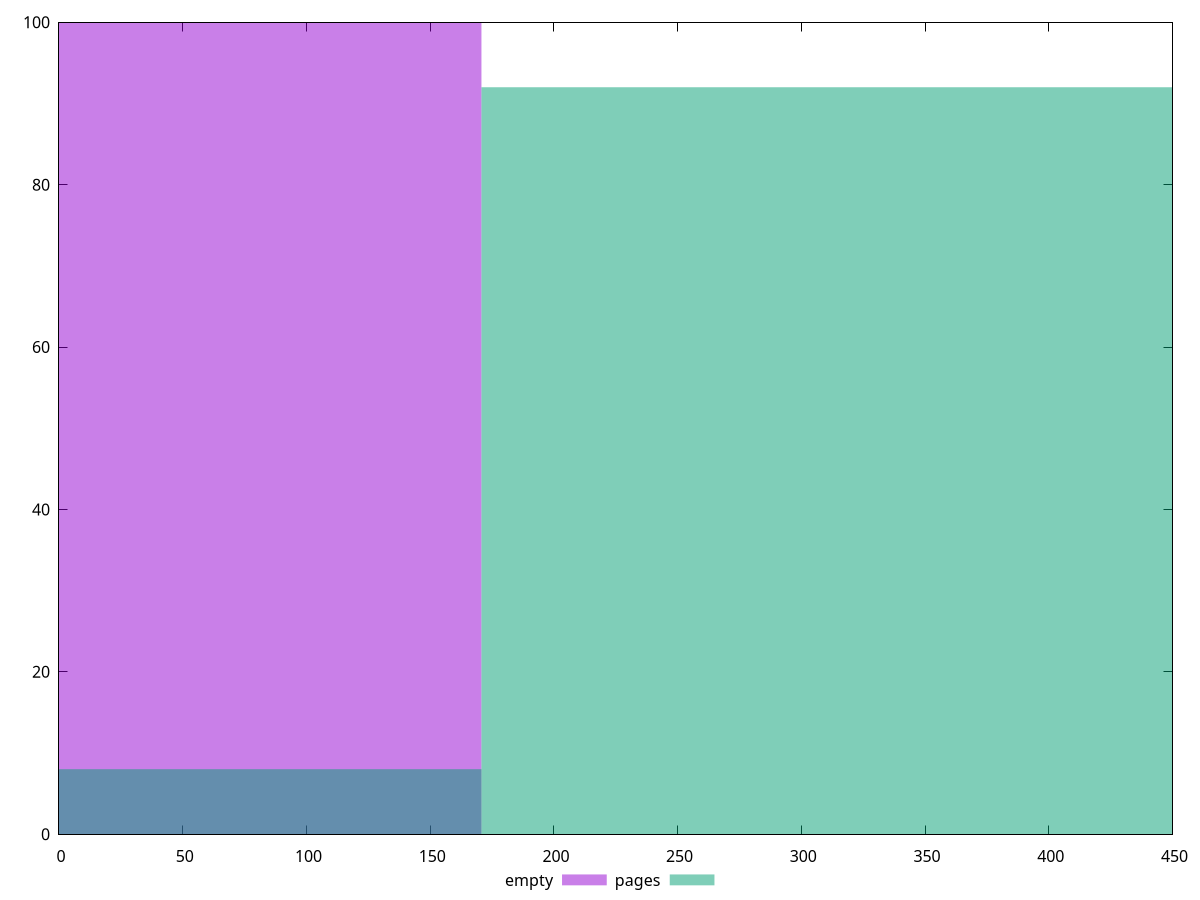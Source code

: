 reset

$empty <<EOF
0 100
EOF

$pages <<EOF
0 8
341.4455142862477 92
EOF

set key outside below
set boxwidth 341.4455142862477
set xrange [0:450]
set yrange [0:100]
set style fill transparent solid 0.5 noborder
set terminal svg size 640, 500 enhanced background rgb 'white'
set output "report_00007_2020-12-11T15:55:29.892Z/unminified-css/comparison/histogram/0_vs_1.svg"

plot $empty title "empty" with boxes, \
     $pages title "pages" with boxes

reset

